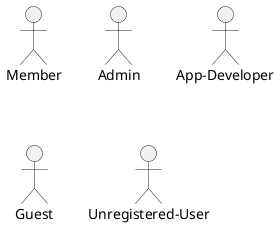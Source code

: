 @startuml

actor :Member:
actor :Admin:
actor :App-Developer:
actor :Guest:
actor :Unregistered-User:

@enduml

